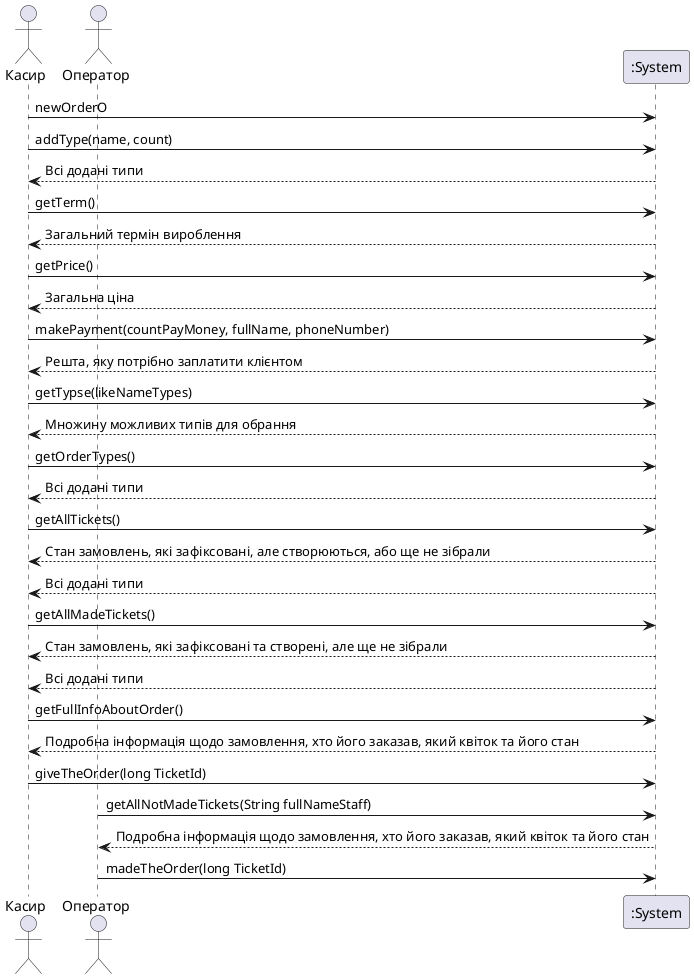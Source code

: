 @startuml precedents

actor Касир as к
actor Оператор as о
participant ":System" as s

к -> s: newOrderO
к -> s: addType(name, count)
к <-- s: Всі додані типи 
к -> s: getTerm() 
к <-- s: Загальний термін вироблення
к -> s: getPrice() 
к <-- s: Загальна ціна
к -> s: makePayment(countPayMoney, fullName, phoneNumber) 
к <-- s: Решта, яку потрібно заплатити клієнтом
к -> s: getTypse(likeNameTypes)
к <-- s: Множину можливих типів для обрання
к -> s: getOrderTypes()
к <-- s: Всі додані типи
к -> s: getAllTickets()
к <-- s: Стан замовлень, які зафіксовані, але створюються, або ще не зібрали
к <-- s: Всі додані типи
к -> s: getAllMadeTickets()
к <-- s: Стан замовлень, які зафіксовані та створені, але ще не зібрали
к <-- s: Всі додані типи
к -> s: getFullInfoAboutOrder()
к <-- s: Подробна інформація щодо замовлення, хто його заказав, який квіток та його стан
к -> s: giveTheOrder(long TicketId)
о -> s: getAllNotMadeTickets(String fullNameStaff)
о <-- s: Подробна інформація щодо замовлення, хто його заказав, який квіток та його стан
о -> s: madeTheOrder(long TicketId)
@enduml